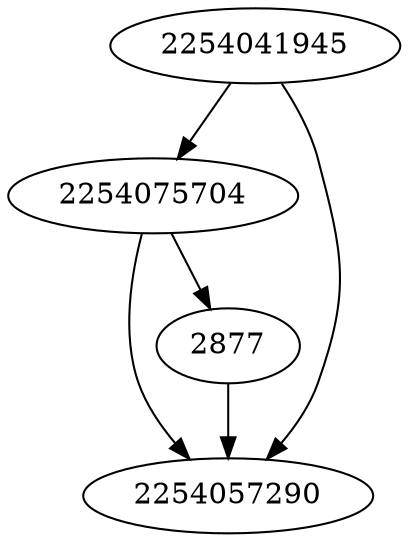 strict digraph  {
2254075704;
2254041945;
2254057290;
2877;
2254075704 -> 2877;
2254075704 -> 2254057290;
2254041945 -> 2254075704;
2254041945 -> 2254057290;
2877 -> 2254057290;
}
